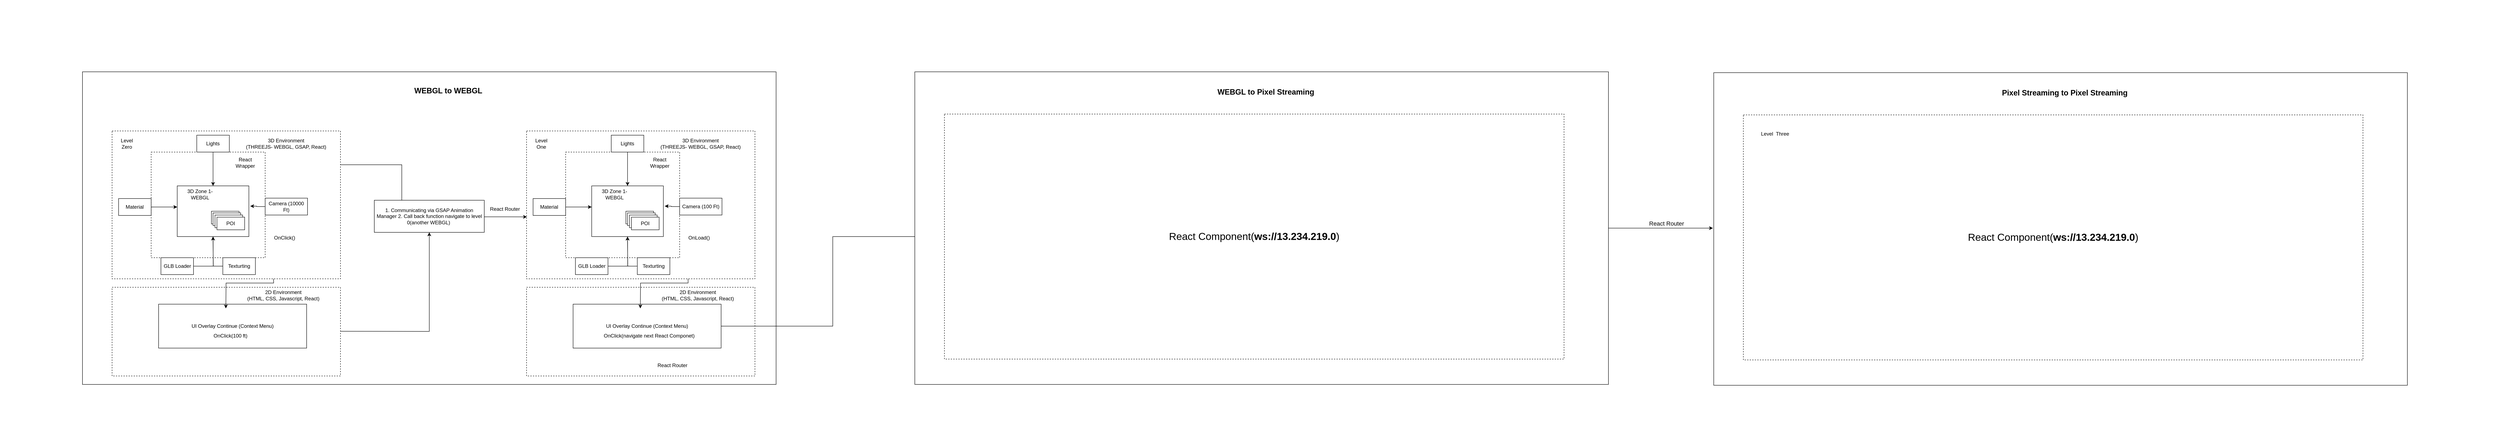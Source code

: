 <mxfile version="21.1.6" type="device">
  <diagram name="Page-1" id="Y_7X8KvBHby-gtoSnew4">
    <mxGraphModel dx="3520" dy="1808" grid="1" gridSize="10" guides="1" tooltips="1" connect="1" arrows="1" fold="1" page="1" pageScale="1" pageWidth="850" pageHeight="1100" math="0" shadow="0">
      <root>
        <mxCell id="0" />
        <mxCell id="1" parent="0" />
        <mxCell id="WG4gkcfXK7R62H9iYsv2-137" value="" style="rounded=0;whiteSpace=wrap;html=1;movable=0;resizable=0;rotatable=0;deletable=0;editable=0;locked=1;connectable=0;strokeColor=none;" vertex="1" parent="1">
          <mxGeometry width="5910" height="1050" as="geometry" />
        </mxCell>
        <mxCell id="WG4gkcfXK7R62H9iYsv2-127" value="" style="group" vertex="1" connectable="0" parent="1">
          <mxGeometry x="4052" y="172" width="1640" height="740" as="geometry" />
        </mxCell>
        <mxCell id="WG4gkcfXK7R62H9iYsv2-128" value="" style="rounded=0;whiteSpace=wrap;html=1;" vertex="1" parent="WG4gkcfXK7R62H9iYsv2-127">
          <mxGeometry width="1640" height="740" as="geometry" />
        </mxCell>
        <mxCell id="WG4gkcfXK7R62H9iYsv2-129" value="&lt;font style=&quot;font-size: 24px;&quot;&gt;React Component(&lt;b&gt;ws://13.234.219.0&lt;/b&gt;&lt;span style=&quot;background-color: initial;&quot;&gt;)&lt;/span&gt;&lt;/font&gt;" style="rounded=0;whiteSpace=wrap;html=1;dashed=1;" vertex="1" parent="WG4gkcfXK7R62H9iYsv2-127">
          <mxGeometry x="70" y="100" width="1465" height="580" as="geometry" />
        </mxCell>
        <mxCell id="WG4gkcfXK7R62H9iYsv2-130" value="&lt;font style=&quot;font-size: 18px;&quot;&gt;&lt;b style=&quot;border-color: var(--border-color);&quot;&gt;Pixel Streaming&amp;nbsp;&lt;/b&gt;&lt;b&gt;to Pixel Streaming&lt;/b&gt;&lt;/font&gt;" style="text;html=1;strokeColor=none;fillColor=none;align=center;verticalAlign=middle;whiteSpace=wrap;rounded=0;" vertex="1" parent="WG4gkcfXK7R62H9iYsv2-127">
          <mxGeometry x="680" y="33" width="300" height="30" as="geometry" />
        </mxCell>
        <mxCell id="WG4gkcfXK7R62H9iYsv2-133" value="Level&amp;nbsp; Three" style="text;html=1;strokeColor=none;fillColor=none;align=center;verticalAlign=middle;whiteSpace=wrap;rounded=0;" vertex="1" parent="WG4gkcfXK7R62H9iYsv2-127">
          <mxGeometry x="110" y="130" width="70" height="30" as="geometry" />
        </mxCell>
        <mxCell id="WG4gkcfXK7R62H9iYsv2-115" value="" style="rounded=0;whiteSpace=wrap;html=1;" vertex="1" parent="1">
          <mxGeometry x="195" y="170" width="1640" height="740" as="geometry" />
        </mxCell>
        <mxCell id="WG4gkcfXK7R62H9iYsv2-50" style="edgeStyle=orthogonalEdgeStyle;rounded=0;orthogonalLoop=1;jettySize=auto;html=1;" edge="1" parent="1" target="WG4gkcfXK7R62H9iYsv2-42">
          <mxGeometry relative="1" as="geometry">
            <mxPoint x="725" y="784" as="sourcePoint" />
            <mxPoint x="1015" y="553" as="targetPoint" />
          </mxGeometry>
        </mxCell>
        <mxCell id="WG4gkcfXK7R62H9iYsv2-82" value="React Router" style="text;html=1;strokeColor=none;fillColor=none;align=center;verticalAlign=middle;whiteSpace=wrap;rounded=0;" vertex="1" parent="1">
          <mxGeometry x="1149" y="480" width="90" height="30" as="geometry" />
        </mxCell>
        <mxCell id="WG4gkcfXK7R62H9iYsv2-83" style="edgeStyle=orthogonalEdgeStyle;rounded=0;orthogonalLoop=1;jettySize=auto;html=1;entryX=0.001;entryY=0.381;entryDx=0;entryDy=0;entryPerimeter=0;exitX=1.001;exitY=0.517;exitDx=0;exitDy=0;exitPerimeter=0;" edge="1" parent="1" source="WG4gkcfXK7R62H9iYsv2-42">
          <mxGeometry relative="1" as="geometry">
            <mxPoint x="1245.87" y="513.35" as="targetPoint" />
          </mxGeometry>
        </mxCell>
        <mxCell id="WG4gkcfXK7R62H9iYsv2-42" value="1. Communicating via GSAP Animation Manager 2. Call back function navigate to level 0(another WEBGL)&amp;nbsp;" style="rounded=0;whiteSpace=wrap;html=1;" vertex="1" parent="1">
          <mxGeometry x="885" y="474" width="260" height="76" as="geometry" />
        </mxCell>
        <mxCell id="WG4gkcfXK7R62H9iYsv2-52" style="edgeStyle=orthogonalEdgeStyle;rounded=0;orthogonalLoop=1;jettySize=auto;html=1;entryX=1.018;entryY=0.12;entryDx=0;entryDy=0;entryPerimeter=0;exitX=0.25;exitY=0;exitDx=0;exitDy=0;" edge="1" parent="1" source="WG4gkcfXK7R62H9iYsv2-42" target="WG4gkcfXK7R62H9iYsv2-48">
          <mxGeometry relative="1" as="geometry" />
        </mxCell>
        <mxCell id="WG4gkcfXK7R62H9iYsv2-84" value="" style="group" vertex="1" connectable="0" parent="1">
          <mxGeometry x="265" y="310" width="540" height="580" as="geometry" />
        </mxCell>
        <mxCell id="WG4gkcfXK7R62H9iYsv2-33" value="" style="rounded=0;whiteSpace=wrap;html=1;dashed=1;" vertex="1" parent="WG4gkcfXK7R62H9iYsv2-84">
          <mxGeometry y="370" width="540" height="210" as="geometry" />
        </mxCell>
        <mxCell id="WG4gkcfXK7R62H9iYsv2-14" value="UI Overlay Continue (Context Menu)" style="rounded=0;whiteSpace=wrap;html=1;" vertex="1" parent="WG4gkcfXK7R62H9iYsv2-84">
          <mxGeometry x="110" y="410" width="350" height="104" as="geometry" />
        </mxCell>
        <mxCell id="WG4gkcfXK7R62H9iYsv2-34" value="OnClick(100 ft)" style="text;html=1;strokeColor=none;fillColor=none;align=center;verticalAlign=middle;whiteSpace=wrap;rounded=0;" vertex="1" parent="WG4gkcfXK7R62H9iYsv2-84">
          <mxGeometry x="230" y="470" width="100" height="30" as="geometry" />
        </mxCell>
        <mxCell id="WG4gkcfXK7R62H9iYsv2-37" value="2D Environment &lt;br&gt;(HTML, CSS, Javascript, React)" style="text;html=1;strokeColor=none;fillColor=none;align=center;verticalAlign=middle;whiteSpace=wrap;rounded=0;" vertex="1" parent="WG4gkcfXK7R62H9iYsv2-84">
          <mxGeometry x="270" y="369" width="270" height="40" as="geometry" />
        </mxCell>
        <mxCell id="WG4gkcfXK7R62H9iYsv2-13" style="edgeStyle=orthogonalEdgeStyle;rounded=0;orthogonalLoop=1;jettySize=auto;html=1;exitX=1;exitY=0.75;exitDx=0;exitDy=0;" edge="1" parent="WG4gkcfXK7R62H9iYsv2-84" source="WG4gkcfXK7R62H9iYsv2-48">
          <mxGeometry relative="1" as="geometry">
            <mxPoint x="269" y="420" as="targetPoint" />
            <mxPoint x="180.0" y="198" as="sourcePoint" />
          </mxGeometry>
        </mxCell>
        <mxCell id="WG4gkcfXK7R62H9iYsv2-15" value="" style="rounded=0;whiteSpace=wrap;html=1;dashed=1;" vertex="1" parent="WG4gkcfXK7R62H9iYsv2-84">
          <mxGeometry width="540" height="350" as="geometry" />
        </mxCell>
        <mxCell id="WG4gkcfXK7R62H9iYsv2-48" value="" style="rounded=0;whiteSpace=wrap;html=1;dashed=1;" vertex="1" parent="WG4gkcfXK7R62H9iYsv2-84">
          <mxGeometry x="92.414" y="50" width="269.54" height="250" as="geometry" />
        </mxCell>
        <mxCell id="WG4gkcfXK7R62H9iYsv2-2" value="Camera (10000 Ft)" style="rounded=0;whiteSpace=wrap;html=1;" vertex="1" parent="WG4gkcfXK7R62H9iYsv2-84">
          <mxGeometry x="361.954" y="159" width="100.115" height="40" as="geometry" />
        </mxCell>
        <mxCell id="WG4gkcfXK7R62H9iYsv2-5" value="Lights" style="rounded=0;whiteSpace=wrap;html=1;" vertex="1" parent="WG4gkcfXK7R62H9iYsv2-84">
          <mxGeometry x="200.23" y="10" width="77.011" height="40" as="geometry" />
        </mxCell>
        <mxCell id="WG4gkcfXK7R62H9iYsv2-45" style="edgeStyle=orthogonalEdgeStyle;rounded=0;orthogonalLoop=1;jettySize=auto;html=1;" edge="1" parent="WG4gkcfXK7R62H9iYsv2-84" source="WG4gkcfXK7R62H9iYsv2-7">
          <mxGeometry relative="1" as="geometry">
            <mxPoint x="154.023" y="180" as="targetPoint" />
          </mxGeometry>
        </mxCell>
        <mxCell id="WG4gkcfXK7R62H9iYsv2-7" value="Material" style="rounded=0;whiteSpace=wrap;html=1;" vertex="1" parent="WG4gkcfXK7R62H9iYsv2-84">
          <mxGeometry x="15.402" y="160" width="77.011" height="40" as="geometry" />
        </mxCell>
        <mxCell id="WG4gkcfXK7R62H9iYsv2-11" style="edgeStyle=orthogonalEdgeStyle;rounded=0;orthogonalLoop=1;jettySize=auto;html=1;entryX=0.5;entryY=1;entryDx=0;entryDy=0;" edge="1" parent="WG4gkcfXK7R62H9iYsv2-84" source="WG4gkcfXK7R62H9iYsv2-10">
          <mxGeometry relative="1" as="geometry">
            <mxPoint x="238.736" y="250" as="targetPoint" />
          </mxGeometry>
        </mxCell>
        <mxCell id="WG4gkcfXK7R62H9iYsv2-10" value="GLB Loader" style="rounded=0;whiteSpace=wrap;html=1;" vertex="1" parent="WG4gkcfXK7R62H9iYsv2-84">
          <mxGeometry x="115.517" y="300" width="77.011" height="40" as="geometry" />
        </mxCell>
        <mxCell id="WG4gkcfXK7R62H9iYsv2-16" value="3D Environment &lt;br&gt;(THREEJS- WEBGL, GSAP, React)" style="text;html=1;strokeColor=none;fillColor=none;align=center;verticalAlign=middle;whiteSpace=wrap;rounded=0;" vertex="1" parent="WG4gkcfXK7R62H9iYsv2-84">
          <mxGeometry x="313.43" y="10" width="196.57" height="40" as="geometry" />
        </mxCell>
        <mxCell id="WG4gkcfXK7R62H9iYsv2-17" value="" style="rounded=0;whiteSpace=wrap;html=1;" vertex="1" parent="WG4gkcfXK7R62H9iYsv2-84">
          <mxGeometry x="154.023" y="130" width="169.425" height="120" as="geometry" />
        </mxCell>
        <mxCell id="WG4gkcfXK7R62H9iYsv2-46" style="edgeStyle=orthogonalEdgeStyle;rounded=0;orthogonalLoop=1;jettySize=auto;html=1;entryX=1.019;entryY=0.4;entryDx=0;entryDy=0;entryPerimeter=0;" edge="1" parent="WG4gkcfXK7R62H9iYsv2-84" source="WG4gkcfXK7R62H9iYsv2-2" target="WG4gkcfXK7R62H9iYsv2-17">
          <mxGeometry relative="1" as="geometry" />
        </mxCell>
        <mxCell id="WG4gkcfXK7R62H9iYsv2-47" style="edgeStyle=orthogonalEdgeStyle;rounded=0;orthogonalLoop=1;jettySize=auto;html=1;entryX=0.5;entryY=0;entryDx=0;entryDy=0;" edge="1" parent="WG4gkcfXK7R62H9iYsv2-84" source="WG4gkcfXK7R62H9iYsv2-5" target="WG4gkcfXK7R62H9iYsv2-17">
          <mxGeometry relative="1" as="geometry" />
        </mxCell>
        <mxCell id="WG4gkcfXK7R62H9iYsv2-18" value="PIN" style="rounded=0;whiteSpace=wrap;html=1;" vertex="1" parent="WG4gkcfXK7R62H9iYsv2-84">
          <mxGeometry x="234.885" y="190" width="65.46" height="30" as="geometry" />
        </mxCell>
        <mxCell id="WG4gkcfXK7R62H9iYsv2-24" value="PIN" style="rounded=0;whiteSpace=wrap;html=1;" vertex="1" parent="WG4gkcfXK7R62H9iYsv2-84">
          <mxGeometry x="238.736" y="194" width="65.46" height="30" as="geometry" />
        </mxCell>
        <mxCell id="WG4gkcfXK7R62H9iYsv2-25" value="PIN" style="rounded=0;whiteSpace=wrap;html=1;" vertex="1" parent="WG4gkcfXK7R62H9iYsv2-84">
          <mxGeometry x="243.356" y="199" width="65.46" height="30" as="geometry" />
        </mxCell>
        <mxCell id="WG4gkcfXK7R62H9iYsv2-26" value="POI" style="rounded=0;whiteSpace=wrap;html=1;" vertex="1" parent="WG4gkcfXK7R62H9iYsv2-84">
          <mxGeometry x="247.977" y="204" width="65.46" height="30" as="geometry" />
        </mxCell>
        <mxCell id="WG4gkcfXK7R62H9iYsv2-27" value="3D Zone 1-WEBGL" style="text;html=1;strokeColor=none;fillColor=none;align=center;verticalAlign=middle;whiteSpace=wrap;rounded=0;" vertex="1" parent="WG4gkcfXK7R62H9iYsv2-84">
          <mxGeometry x="161.724" y="140" width="92.414" height="20" as="geometry" />
        </mxCell>
        <mxCell id="WG4gkcfXK7R62H9iYsv2-30" style="edgeStyle=orthogonalEdgeStyle;rounded=0;orthogonalLoop=1;jettySize=auto;html=1;" edge="1" parent="WG4gkcfXK7R62H9iYsv2-84" source="WG4gkcfXK7R62H9iYsv2-29">
          <mxGeometry relative="1" as="geometry">
            <mxPoint x="238.736" y="250" as="targetPoint" />
          </mxGeometry>
        </mxCell>
        <mxCell id="WG4gkcfXK7R62H9iYsv2-29" value="Texturting" style="rounded=0;whiteSpace=wrap;html=1;" vertex="1" parent="WG4gkcfXK7R62H9iYsv2-84">
          <mxGeometry x="261.839" y="300" width="77.011" height="40" as="geometry" />
        </mxCell>
        <mxCell id="WG4gkcfXK7R62H9iYsv2-31" value="OnClick()" style="text;html=1;strokeColor=none;fillColor=none;align=center;verticalAlign=middle;whiteSpace=wrap;rounded=0;" vertex="1" parent="WG4gkcfXK7R62H9iYsv2-84">
          <mxGeometry x="384.966" y="238" width="46.207" height="30" as="geometry" />
        </mxCell>
        <mxCell id="WG4gkcfXK7R62H9iYsv2-44" value="React Wrapper" style="text;html=1;strokeColor=none;fillColor=none;align=center;verticalAlign=middle;whiteSpace=wrap;rounded=0;" vertex="1" parent="WG4gkcfXK7R62H9iYsv2-84">
          <mxGeometry x="282.632" y="60" width="63.92" height="30" as="geometry" />
        </mxCell>
        <mxCell id="WG4gkcfXK7R62H9iYsv2-53" value="Level Zero" style="text;html=1;strokeColor=none;fillColor=none;align=center;verticalAlign=middle;whiteSpace=wrap;rounded=0;" vertex="1" parent="WG4gkcfXK7R62H9iYsv2-84">
          <mxGeometry x="7.701" y="15" width="53.908" height="30" as="geometry" />
        </mxCell>
        <mxCell id="WG4gkcfXK7R62H9iYsv2-85" value="" style="group" vertex="1" connectable="0" parent="1">
          <mxGeometry x="1245" y="310" width="540" height="580" as="geometry" />
        </mxCell>
        <mxCell id="WG4gkcfXK7R62H9iYsv2-86" value="" style="rounded=0;whiteSpace=wrap;html=1;dashed=1;" vertex="1" parent="WG4gkcfXK7R62H9iYsv2-85">
          <mxGeometry y="370" width="540" height="210" as="geometry" />
        </mxCell>
        <mxCell id="WG4gkcfXK7R62H9iYsv2-87" value="UI Overlay Continue (Context Menu)" style="rounded=0;whiteSpace=wrap;html=1;" vertex="1" parent="WG4gkcfXK7R62H9iYsv2-85">
          <mxGeometry x="110" y="410" width="350" height="104" as="geometry" />
        </mxCell>
        <mxCell id="WG4gkcfXK7R62H9iYsv2-88" value="OnClick(navigate next React Componet)" style="text;html=1;strokeColor=none;fillColor=none;align=center;verticalAlign=middle;whiteSpace=wrap;rounded=0;" vertex="1" parent="WG4gkcfXK7R62H9iYsv2-85">
          <mxGeometry x="180" y="470" width="220" height="30" as="geometry" />
        </mxCell>
        <mxCell id="WG4gkcfXK7R62H9iYsv2-89" value="2D Environment &lt;br&gt;(HTML, CSS, Javascript, React)" style="text;html=1;strokeColor=none;fillColor=none;align=center;verticalAlign=middle;whiteSpace=wrap;rounded=0;" vertex="1" parent="WG4gkcfXK7R62H9iYsv2-85">
          <mxGeometry x="270" y="369" width="270" height="40" as="geometry" />
        </mxCell>
        <mxCell id="WG4gkcfXK7R62H9iYsv2-90" style="edgeStyle=orthogonalEdgeStyle;rounded=0;orthogonalLoop=1;jettySize=auto;html=1;exitX=1;exitY=0.75;exitDx=0;exitDy=0;" edge="1" parent="WG4gkcfXK7R62H9iYsv2-85" source="WG4gkcfXK7R62H9iYsv2-92">
          <mxGeometry relative="1" as="geometry">
            <mxPoint x="269" y="420" as="targetPoint" />
            <mxPoint x="180.0" y="198" as="sourcePoint" />
          </mxGeometry>
        </mxCell>
        <mxCell id="WG4gkcfXK7R62H9iYsv2-91" value="" style="rounded=0;whiteSpace=wrap;html=1;dashed=1;" vertex="1" parent="WG4gkcfXK7R62H9iYsv2-85">
          <mxGeometry width="540" height="350" as="geometry" />
        </mxCell>
        <mxCell id="WG4gkcfXK7R62H9iYsv2-92" value="" style="rounded=0;whiteSpace=wrap;html=1;dashed=1;" vertex="1" parent="WG4gkcfXK7R62H9iYsv2-85">
          <mxGeometry x="92.414" y="50" width="269.54" height="250" as="geometry" />
        </mxCell>
        <mxCell id="WG4gkcfXK7R62H9iYsv2-93" value="Camera (100 Ft)" style="rounded=0;whiteSpace=wrap;html=1;" vertex="1" parent="WG4gkcfXK7R62H9iYsv2-85">
          <mxGeometry x="361.954" y="159" width="100.115" height="40" as="geometry" />
        </mxCell>
        <mxCell id="WG4gkcfXK7R62H9iYsv2-94" value="Lights" style="rounded=0;whiteSpace=wrap;html=1;" vertex="1" parent="WG4gkcfXK7R62H9iYsv2-85">
          <mxGeometry x="200.23" y="10" width="77.011" height="40" as="geometry" />
        </mxCell>
        <mxCell id="WG4gkcfXK7R62H9iYsv2-95" style="edgeStyle=orthogonalEdgeStyle;rounded=0;orthogonalLoop=1;jettySize=auto;html=1;" edge="1" parent="WG4gkcfXK7R62H9iYsv2-85" source="WG4gkcfXK7R62H9iYsv2-96">
          <mxGeometry relative="1" as="geometry">
            <mxPoint x="154.023" y="180" as="targetPoint" />
          </mxGeometry>
        </mxCell>
        <mxCell id="WG4gkcfXK7R62H9iYsv2-96" value="Material" style="rounded=0;whiteSpace=wrap;html=1;" vertex="1" parent="WG4gkcfXK7R62H9iYsv2-85">
          <mxGeometry x="15.402" y="160" width="77.011" height="40" as="geometry" />
        </mxCell>
        <mxCell id="WG4gkcfXK7R62H9iYsv2-97" style="edgeStyle=orthogonalEdgeStyle;rounded=0;orthogonalLoop=1;jettySize=auto;html=1;entryX=0.5;entryY=1;entryDx=0;entryDy=0;" edge="1" parent="WG4gkcfXK7R62H9iYsv2-85" source="WG4gkcfXK7R62H9iYsv2-98">
          <mxGeometry relative="1" as="geometry">
            <mxPoint x="238.736" y="250" as="targetPoint" />
          </mxGeometry>
        </mxCell>
        <mxCell id="WG4gkcfXK7R62H9iYsv2-98" value="GLB Loader" style="rounded=0;whiteSpace=wrap;html=1;" vertex="1" parent="WG4gkcfXK7R62H9iYsv2-85">
          <mxGeometry x="115.517" y="300" width="77.011" height="40" as="geometry" />
        </mxCell>
        <mxCell id="WG4gkcfXK7R62H9iYsv2-99" value="3D Environment &lt;br&gt;(THREEJS- WEBGL, GSAP, React)" style="text;html=1;strokeColor=none;fillColor=none;align=center;verticalAlign=middle;whiteSpace=wrap;rounded=0;" vertex="1" parent="WG4gkcfXK7R62H9iYsv2-85">
          <mxGeometry x="313.43" y="10" width="196.57" height="40" as="geometry" />
        </mxCell>
        <mxCell id="WG4gkcfXK7R62H9iYsv2-100" value="" style="rounded=0;whiteSpace=wrap;html=1;" vertex="1" parent="WG4gkcfXK7R62H9iYsv2-85">
          <mxGeometry x="154.023" y="130" width="169.425" height="120" as="geometry" />
        </mxCell>
        <mxCell id="WG4gkcfXK7R62H9iYsv2-101" style="edgeStyle=orthogonalEdgeStyle;rounded=0;orthogonalLoop=1;jettySize=auto;html=1;entryX=1.019;entryY=0.4;entryDx=0;entryDy=0;entryPerimeter=0;" edge="1" parent="WG4gkcfXK7R62H9iYsv2-85" source="WG4gkcfXK7R62H9iYsv2-93" target="WG4gkcfXK7R62H9iYsv2-100">
          <mxGeometry relative="1" as="geometry" />
        </mxCell>
        <mxCell id="WG4gkcfXK7R62H9iYsv2-102" style="edgeStyle=orthogonalEdgeStyle;rounded=0;orthogonalLoop=1;jettySize=auto;html=1;entryX=0.5;entryY=0;entryDx=0;entryDy=0;" edge="1" parent="WG4gkcfXK7R62H9iYsv2-85" source="WG4gkcfXK7R62H9iYsv2-94" target="WG4gkcfXK7R62H9iYsv2-100">
          <mxGeometry relative="1" as="geometry" />
        </mxCell>
        <mxCell id="WG4gkcfXK7R62H9iYsv2-103" value="PIN" style="rounded=0;whiteSpace=wrap;html=1;" vertex="1" parent="WG4gkcfXK7R62H9iYsv2-85">
          <mxGeometry x="234.885" y="190" width="65.46" height="30" as="geometry" />
        </mxCell>
        <mxCell id="WG4gkcfXK7R62H9iYsv2-104" value="PIN" style="rounded=0;whiteSpace=wrap;html=1;" vertex="1" parent="WG4gkcfXK7R62H9iYsv2-85">
          <mxGeometry x="238.736" y="194" width="65.46" height="30" as="geometry" />
        </mxCell>
        <mxCell id="WG4gkcfXK7R62H9iYsv2-105" value="PIN" style="rounded=0;whiteSpace=wrap;html=1;" vertex="1" parent="WG4gkcfXK7R62H9iYsv2-85">
          <mxGeometry x="243.356" y="199" width="65.46" height="30" as="geometry" />
        </mxCell>
        <mxCell id="WG4gkcfXK7R62H9iYsv2-106" value="POI" style="rounded=0;whiteSpace=wrap;html=1;" vertex="1" parent="WG4gkcfXK7R62H9iYsv2-85">
          <mxGeometry x="247.977" y="204" width="65.46" height="30" as="geometry" />
        </mxCell>
        <mxCell id="WG4gkcfXK7R62H9iYsv2-107" value="3D Zone 1-WEBGL" style="text;html=1;strokeColor=none;fillColor=none;align=center;verticalAlign=middle;whiteSpace=wrap;rounded=0;" vertex="1" parent="WG4gkcfXK7R62H9iYsv2-85">
          <mxGeometry x="161.724" y="140" width="92.414" height="20" as="geometry" />
        </mxCell>
        <mxCell id="WG4gkcfXK7R62H9iYsv2-108" style="edgeStyle=orthogonalEdgeStyle;rounded=0;orthogonalLoop=1;jettySize=auto;html=1;" edge="1" parent="WG4gkcfXK7R62H9iYsv2-85" source="WG4gkcfXK7R62H9iYsv2-109">
          <mxGeometry relative="1" as="geometry">
            <mxPoint x="238.736" y="250" as="targetPoint" />
          </mxGeometry>
        </mxCell>
        <mxCell id="WG4gkcfXK7R62H9iYsv2-109" value="Texturting" style="rounded=0;whiteSpace=wrap;html=1;" vertex="1" parent="WG4gkcfXK7R62H9iYsv2-85">
          <mxGeometry x="261.839" y="300" width="77.011" height="40" as="geometry" />
        </mxCell>
        <mxCell id="WG4gkcfXK7R62H9iYsv2-110" value="OnLoad()" style="text;html=1;strokeColor=none;fillColor=none;align=center;verticalAlign=middle;whiteSpace=wrap;rounded=0;" vertex="1" parent="WG4gkcfXK7R62H9iYsv2-85">
          <mxGeometry x="384.966" y="238" width="46.207" height="30" as="geometry" />
        </mxCell>
        <mxCell id="WG4gkcfXK7R62H9iYsv2-111" value="React Wrapper" style="text;html=1;strokeColor=none;fillColor=none;align=center;verticalAlign=middle;whiteSpace=wrap;rounded=0;" vertex="1" parent="WG4gkcfXK7R62H9iYsv2-85">
          <mxGeometry x="282.632" y="60" width="63.92" height="30" as="geometry" />
        </mxCell>
        <mxCell id="WG4gkcfXK7R62H9iYsv2-112" value="Level One" style="text;html=1;strokeColor=none;fillColor=none;align=center;verticalAlign=middle;whiteSpace=wrap;rounded=0;" vertex="1" parent="WG4gkcfXK7R62H9iYsv2-85">
          <mxGeometry x="7.701" y="15" width="53.908" height="30" as="geometry" />
        </mxCell>
        <mxCell id="WG4gkcfXK7R62H9iYsv2-123" value="React Router" style="text;html=1;strokeColor=none;fillColor=none;align=center;verticalAlign=middle;whiteSpace=wrap;rounded=0;" vertex="1" parent="WG4gkcfXK7R62H9iYsv2-85">
          <mxGeometry x="290" y="540" width="110" height="30" as="geometry" />
        </mxCell>
        <mxCell id="WG4gkcfXK7R62H9iYsv2-116" value="&lt;font style=&quot;font-size: 18px;&quot;&gt;&lt;b&gt;WEBGL to WEBGL&lt;/b&gt;&lt;/font&gt;" style="text;html=1;strokeColor=none;fillColor=none;align=center;verticalAlign=middle;whiteSpace=wrap;rounded=0;" vertex="1" parent="1">
          <mxGeometry x="975" y="200" width="170" height="30" as="geometry" />
        </mxCell>
        <mxCell id="WG4gkcfXK7R62H9iYsv2-124" style="edgeStyle=orthogonalEdgeStyle;rounded=0;orthogonalLoop=1;jettySize=auto;html=1;exitX=1;exitY=0.5;exitDx=0;exitDy=0;" edge="1" parent="1" source="WG4gkcfXK7R62H9iYsv2-87" target="WG4gkcfXK7R62H9iYsv2-125">
          <mxGeometry relative="1" as="geometry">
            <mxPoint x="1535" y="820" as="sourcePoint" />
          </mxGeometry>
        </mxCell>
        <mxCell id="WG4gkcfXK7R62H9iYsv2-134" style="edgeStyle=orthogonalEdgeStyle;rounded=0;orthogonalLoop=1;jettySize=auto;html=1;" edge="1" parent="1" source="WG4gkcfXK7R62H9iYsv2-117">
          <mxGeometry relative="1" as="geometry">
            <mxPoint x="4050" y="540" as="targetPoint" />
          </mxGeometry>
        </mxCell>
        <mxCell id="WG4gkcfXK7R62H9iYsv2-136" value="&lt;font style=&quot;font-size: 14px;&quot;&gt;React Router&lt;/font&gt;" style="edgeLabel;html=1;align=center;verticalAlign=middle;resizable=0;points=[];" vertex="1" connectable="0" parent="WG4gkcfXK7R62H9iYsv2-134">
          <mxGeometry x="0.831" y="-2" relative="1" as="geometry">
            <mxPoint x="-89" y="-13" as="offset" />
          </mxGeometry>
        </mxCell>
        <mxCell id="WG4gkcfXK7R62H9iYsv2-117" value="" style="rounded=0;whiteSpace=wrap;html=1;" vertex="1" parent="1">
          <mxGeometry x="2163" y="170" width="1640" height="740" as="geometry" />
        </mxCell>
        <mxCell id="WG4gkcfXK7R62H9iYsv2-125" value="&lt;font style=&quot;font-size: 24px;&quot;&gt;React Component(&lt;b&gt;ws://13.234.219.0&lt;/b&gt;&lt;span style=&quot;background-color: initial;&quot;&gt;)&lt;/span&gt;&lt;/font&gt;" style="rounded=0;whiteSpace=wrap;html=1;dashed=1;" vertex="1" parent="1">
          <mxGeometry x="2233" y="270" width="1465" height="580" as="geometry" />
        </mxCell>
        <mxCell id="WG4gkcfXK7R62H9iYsv2-118" value="&lt;font style=&quot;font-size: 18px;&quot;&gt;&lt;b&gt;WEBGL to Pixel Streaming&lt;/b&gt;&lt;/font&gt;" style="text;html=1;strokeColor=none;fillColor=none;align=center;verticalAlign=middle;whiteSpace=wrap;rounded=0;" vertex="1" parent="1">
          <mxGeometry x="2843" y="203" width="300" height="30" as="geometry" />
        </mxCell>
      </root>
    </mxGraphModel>
  </diagram>
</mxfile>
